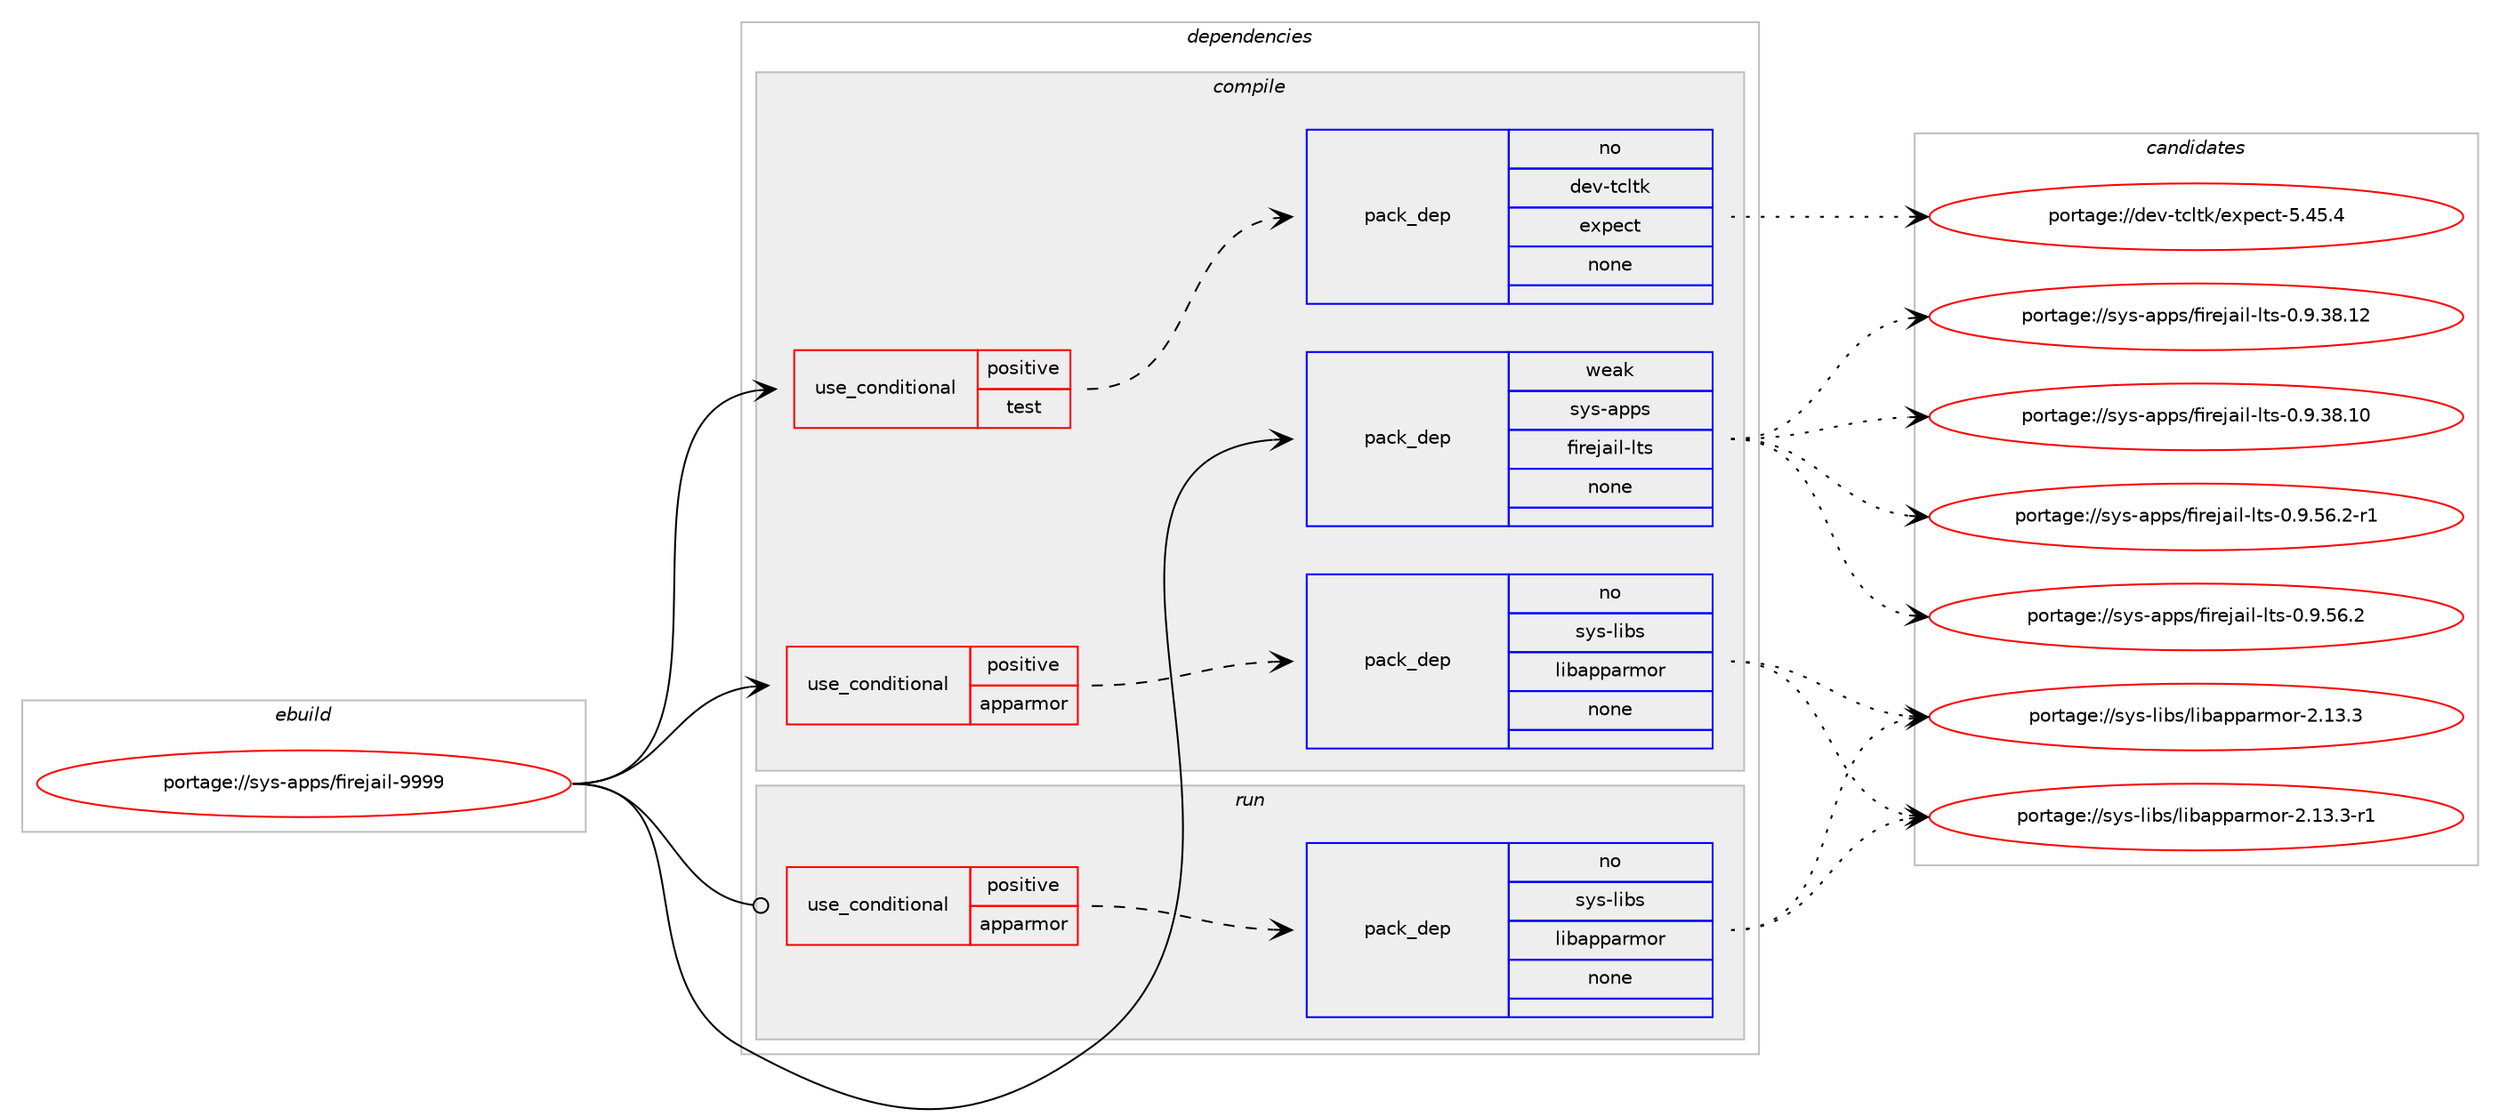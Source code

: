 digraph prolog {

# *************
# Graph options
# *************

newrank=true;
concentrate=true;
compound=true;
graph [rankdir=LR,fontname=Helvetica,fontsize=10,ranksep=1.5];#, ranksep=2.5, nodesep=0.2];
edge  [arrowhead=vee];
node  [fontname=Helvetica,fontsize=10];

# **********
# The ebuild
# **********

subgraph cluster_leftcol {
color=gray;
rank=same;
label=<<i>ebuild</i>>;
id [label="portage://sys-apps/firejail-9999", color=red, width=4, href="../sys-apps/firejail-9999.svg"];
}

# ****************
# The dependencies
# ****************

subgraph cluster_midcol {
color=gray;
label=<<i>dependencies</i>>;
subgraph cluster_compile {
fillcolor="#eeeeee";
style=filled;
label=<<i>compile</i>>;
subgraph cond14287 {
dependency65220 [label=<<TABLE BORDER="0" CELLBORDER="1" CELLSPACING="0" CELLPADDING="4"><TR><TD ROWSPAN="3" CELLPADDING="10">use_conditional</TD></TR><TR><TD>positive</TD></TR><TR><TD>apparmor</TD></TR></TABLE>>, shape=none, color=red];
subgraph pack49616 {
dependency65221 [label=<<TABLE BORDER="0" CELLBORDER="1" CELLSPACING="0" CELLPADDING="4" WIDTH="220"><TR><TD ROWSPAN="6" CELLPADDING="30">pack_dep</TD></TR><TR><TD WIDTH="110">no</TD></TR><TR><TD>sys-libs</TD></TR><TR><TD>libapparmor</TD></TR><TR><TD>none</TD></TR><TR><TD></TD></TR></TABLE>>, shape=none, color=blue];
}
dependency65220:e -> dependency65221:w [weight=20,style="dashed",arrowhead="vee"];
}
id:e -> dependency65220:w [weight=20,style="solid",arrowhead="vee"];
subgraph cond14288 {
dependency65222 [label=<<TABLE BORDER="0" CELLBORDER="1" CELLSPACING="0" CELLPADDING="4"><TR><TD ROWSPAN="3" CELLPADDING="10">use_conditional</TD></TR><TR><TD>positive</TD></TR><TR><TD>test</TD></TR></TABLE>>, shape=none, color=red];
subgraph pack49617 {
dependency65223 [label=<<TABLE BORDER="0" CELLBORDER="1" CELLSPACING="0" CELLPADDING="4" WIDTH="220"><TR><TD ROWSPAN="6" CELLPADDING="30">pack_dep</TD></TR><TR><TD WIDTH="110">no</TD></TR><TR><TD>dev-tcltk</TD></TR><TR><TD>expect</TD></TR><TR><TD>none</TD></TR><TR><TD></TD></TR></TABLE>>, shape=none, color=blue];
}
dependency65222:e -> dependency65223:w [weight=20,style="dashed",arrowhead="vee"];
}
id:e -> dependency65222:w [weight=20,style="solid",arrowhead="vee"];
subgraph pack49618 {
dependency65224 [label=<<TABLE BORDER="0" CELLBORDER="1" CELLSPACING="0" CELLPADDING="4" WIDTH="220"><TR><TD ROWSPAN="6" CELLPADDING="30">pack_dep</TD></TR><TR><TD WIDTH="110">weak</TD></TR><TR><TD>sys-apps</TD></TR><TR><TD>firejail-lts</TD></TR><TR><TD>none</TD></TR><TR><TD></TD></TR></TABLE>>, shape=none, color=blue];
}
id:e -> dependency65224:w [weight=20,style="solid",arrowhead="vee"];
}
subgraph cluster_compileandrun {
fillcolor="#eeeeee";
style=filled;
label=<<i>compile and run</i>>;
}
subgraph cluster_run {
fillcolor="#eeeeee";
style=filled;
label=<<i>run</i>>;
subgraph cond14289 {
dependency65225 [label=<<TABLE BORDER="0" CELLBORDER="1" CELLSPACING="0" CELLPADDING="4"><TR><TD ROWSPAN="3" CELLPADDING="10">use_conditional</TD></TR><TR><TD>positive</TD></TR><TR><TD>apparmor</TD></TR></TABLE>>, shape=none, color=red];
subgraph pack49619 {
dependency65226 [label=<<TABLE BORDER="0" CELLBORDER="1" CELLSPACING="0" CELLPADDING="4" WIDTH="220"><TR><TD ROWSPAN="6" CELLPADDING="30">pack_dep</TD></TR><TR><TD WIDTH="110">no</TD></TR><TR><TD>sys-libs</TD></TR><TR><TD>libapparmor</TD></TR><TR><TD>none</TD></TR><TR><TD></TD></TR></TABLE>>, shape=none, color=blue];
}
dependency65225:e -> dependency65226:w [weight=20,style="dashed",arrowhead="vee"];
}
id:e -> dependency65225:w [weight=20,style="solid",arrowhead="odot"];
}
}

# **************
# The candidates
# **************

subgraph cluster_choices {
rank=same;
color=gray;
label=<<i>candidates</i>>;

subgraph choice49616 {
color=black;
nodesep=1;
choice115121115451081059811547108105989711211297114109111114455046495146514511449 [label="portage://sys-libs/libapparmor-2.13.3-r1", color=red, width=4,href="../sys-libs/libapparmor-2.13.3-r1.svg"];
choice11512111545108105981154710810598971121129711410911111445504649514651 [label="portage://sys-libs/libapparmor-2.13.3", color=red, width=4,href="../sys-libs/libapparmor-2.13.3.svg"];
dependency65221:e -> choice115121115451081059811547108105989711211297114109111114455046495146514511449:w [style=dotted,weight="100"];
dependency65221:e -> choice11512111545108105981154710810598971121129711410911111445504649514651:w [style=dotted,weight="100"];
}
subgraph choice49617 {
color=black;
nodesep=1;
choice1001011184511699108116107471011201121019911645534652534652 [label="portage://dev-tcltk/expect-5.45.4", color=red, width=4,href="../dev-tcltk/expect-5.45.4.svg"];
dependency65223:e -> choice1001011184511699108116107471011201121019911645534652534652:w [style=dotted,weight="100"];
}
subgraph choice49618 {
color=black;
nodesep=1;
choice11512111545971121121154710210511410110697105108451081161154548465746535446504511449 [label="portage://sys-apps/firejail-lts-0.9.56.2-r1", color=red, width=4,href="../sys-apps/firejail-lts-0.9.56.2-r1.svg"];
choice1151211154597112112115471021051141011069710510845108116115454846574653544650 [label="portage://sys-apps/firejail-lts-0.9.56.2", color=red, width=4,href="../sys-apps/firejail-lts-0.9.56.2.svg"];
choice115121115459711211211547102105114101106971051084510811611545484657465156464950 [label="portage://sys-apps/firejail-lts-0.9.38.12", color=red, width=4,href="../sys-apps/firejail-lts-0.9.38.12.svg"];
choice115121115459711211211547102105114101106971051084510811611545484657465156464948 [label="portage://sys-apps/firejail-lts-0.9.38.10", color=red, width=4,href="../sys-apps/firejail-lts-0.9.38.10.svg"];
dependency65224:e -> choice11512111545971121121154710210511410110697105108451081161154548465746535446504511449:w [style=dotted,weight="100"];
dependency65224:e -> choice1151211154597112112115471021051141011069710510845108116115454846574653544650:w [style=dotted,weight="100"];
dependency65224:e -> choice115121115459711211211547102105114101106971051084510811611545484657465156464950:w [style=dotted,weight="100"];
dependency65224:e -> choice115121115459711211211547102105114101106971051084510811611545484657465156464948:w [style=dotted,weight="100"];
}
subgraph choice49619 {
color=black;
nodesep=1;
choice115121115451081059811547108105989711211297114109111114455046495146514511449 [label="portage://sys-libs/libapparmor-2.13.3-r1", color=red, width=4,href="../sys-libs/libapparmor-2.13.3-r1.svg"];
choice11512111545108105981154710810598971121129711410911111445504649514651 [label="portage://sys-libs/libapparmor-2.13.3", color=red, width=4,href="../sys-libs/libapparmor-2.13.3.svg"];
dependency65226:e -> choice115121115451081059811547108105989711211297114109111114455046495146514511449:w [style=dotted,weight="100"];
dependency65226:e -> choice11512111545108105981154710810598971121129711410911111445504649514651:w [style=dotted,weight="100"];
}
}

}
